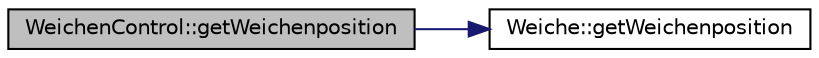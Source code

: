 digraph "WeichenControl::getWeichenposition"
{
 // LATEX_PDF_SIZE
  edge [fontname="Helvetica",fontsize="10",labelfontname="Helvetica",labelfontsize="10"];
  node [fontname="Helvetica",fontsize="10",shape=record];
  rankdir="LR";
  Node1 [label="WeichenControl::getWeichenposition",height=0.2,width=0.4,color="black", fillcolor="grey75", style="filled", fontcolor="black",tooltip=" "];
  Node1 -> Node2 [color="midnightblue",fontsize="10",style="solid",fontname="Helvetica"];
  Node2 [label="Weiche::getWeichenposition",height=0.2,width=0.4,color="black", fillcolor="white", style="filled",URL="$class_weiche.html#a232c42114dc504937dac9dc441fc4948",tooltip=" "];
}
